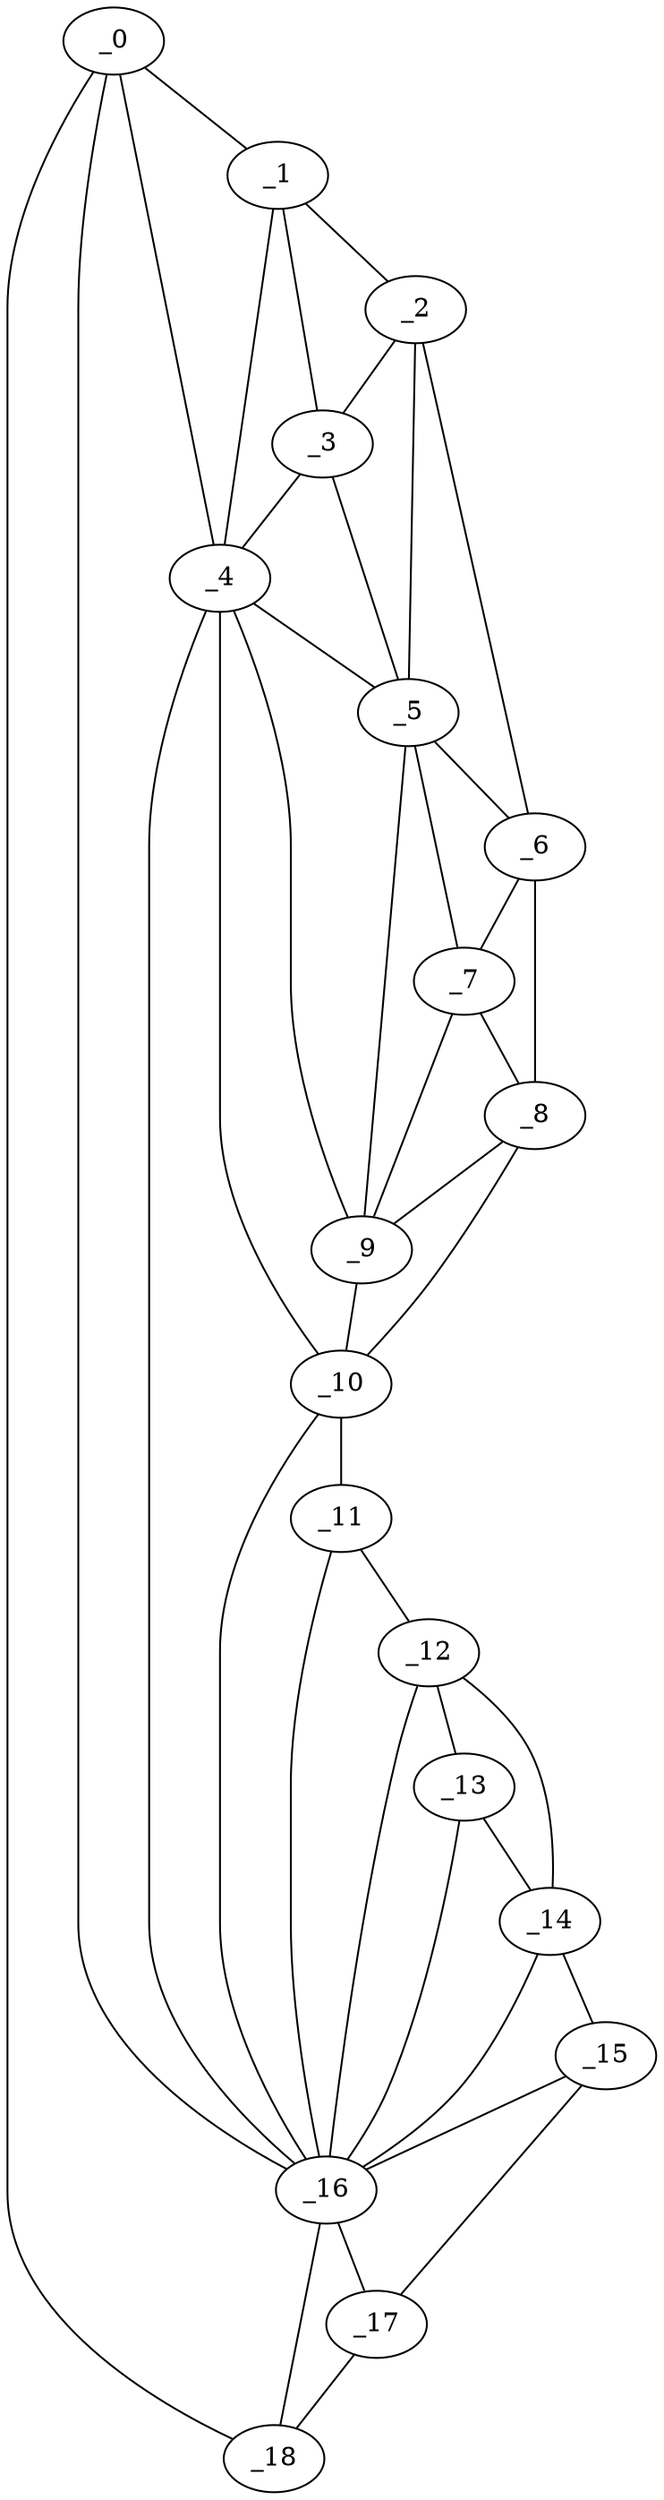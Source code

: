 graph "obj35__75.gxl" {
	_0	 [x=2,
		y=64];
	_1	 [x=3,
		y=58];
	_0 -- _1	 [valence=1];
	_4	 [x=7,
		y=62];
	_0 -- _4	 [valence=1];
	_16	 [x=123,
		y=64];
	_0 -- _16	 [valence=2];
	_18	 [x=127,
		y=65];
	_0 -- _18	 [valence=1];
	_2	 [x=4,
		y=55];
	_1 -- _2	 [valence=1];
	_3	 [x=7,
		y=57];
	_1 -- _3	 [valence=2];
	_1 -- _4	 [valence=2];
	_2 -- _3	 [valence=2];
	_5	 [x=14,
		y=52];
	_2 -- _5	 [valence=2];
	_6	 [x=16,
		y=46];
	_2 -- _6	 [valence=1];
	_3 -- _4	 [valence=1];
	_3 -- _5	 [valence=1];
	_4 -- _5	 [valence=2];
	_9	 [x=33,
		y=44];
	_4 -- _9	 [valence=2];
	_10	 [x=43,
		y=42];
	_4 -- _10	 [valence=1];
	_4 -- _16	 [valence=2];
	_5 -- _6	 [valence=1];
	_7	 [x=19,
		y=47];
	_5 -- _7	 [valence=1];
	_5 -- _9	 [valence=1];
	_6 -- _7	 [valence=1];
	_8	 [x=21,
		y=44];
	_6 -- _8	 [valence=1];
	_7 -- _8	 [valence=2];
	_7 -- _9	 [valence=2];
	_8 -- _9	 [valence=1];
	_8 -- _10	 [valence=1];
	_9 -- _10	 [valence=1];
	_11	 [x=92,
		y=42];
	_10 -- _11	 [valence=1];
	_10 -- _16	 [valence=2];
	_12	 [x=102,
		y=43];
	_11 -- _12	 [valence=1];
	_11 -- _16	 [valence=1];
	_13	 [x=108,
		y=45];
	_12 -- _13	 [valence=2];
	_14	 [x=112,
		y=46];
	_12 -- _14	 [valence=1];
	_12 -- _16	 [valence=2];
	_13 -- _14	 [valence=2];
	_13 -- _16	 [valence=1];
	_15	 [x=118,
		y=49];
	_14 -- _15	 [valence=1];
	_14 -- _16	 [valence=2];
	_15 -- _16	 [valence=2];
	_17	 [x=127,
		y=58];
	_15 -- _17	 [valence=1];
	_16 -- _17	 [valence=2];
	_16 -- _18	 [valence=2];
	_17 -- _18	 [valence=1];
}
